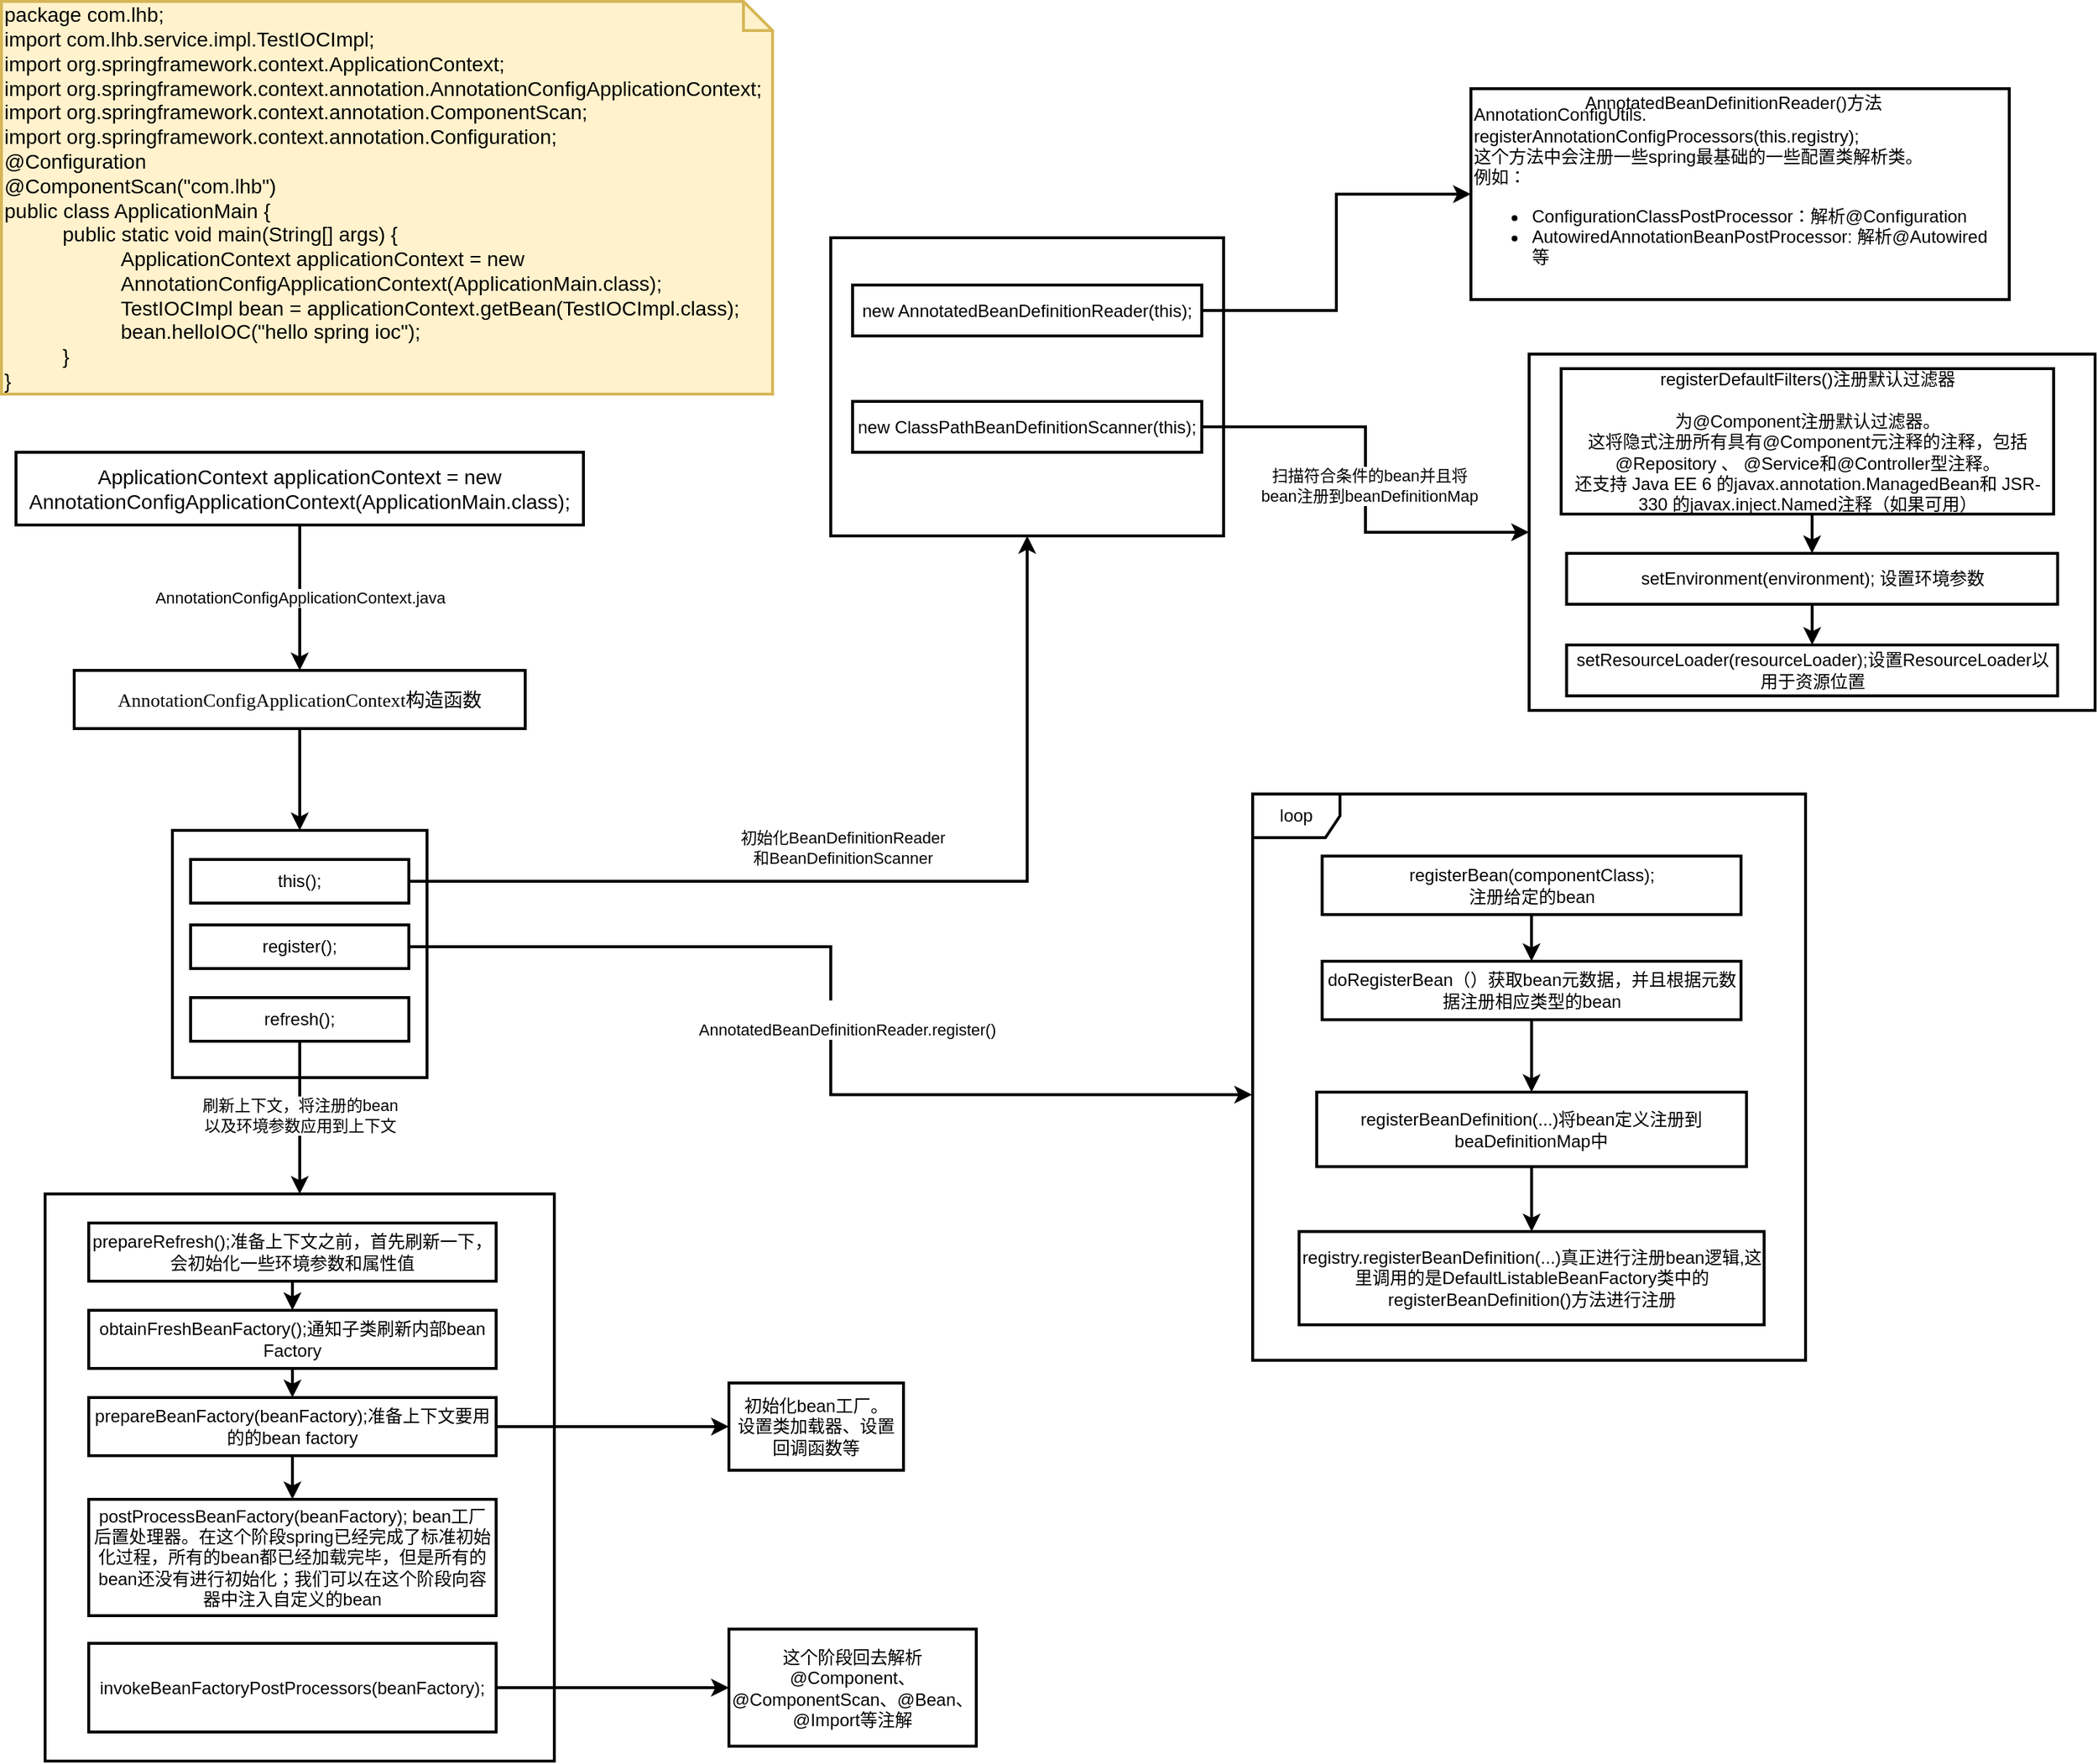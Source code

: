 <mxfile version="14.9.8" type="github" pages="3">
  <diagram id="eFSnvH-j5v0lLI5UnApI" name="IOC加载流程">
    <mxGraphModel dx="854" dy="505" grid="1" gridSize="10" guides="1" tooltips="1" connect="1" arrows="1" fold="1" page="1" pageScale="1" pageWidth="827" pageHeight="1169" math="0" shadow="0">
      <root>
        <mxCell id="0" />
        <mxCell id="1" parent="0" />
        <mxCell id="3bNbBRN6fOfR_KHOpcYK-2" value="&lt;div&gt;&lt;font color=&quot;#000000&quot;&gt;package com.lhb;&lt;/font&gt;&lt;/div&gt;&lt;div&gt;&lt;font color=&quot;#000000&quot;&gt;import com.lhb.service.impl.TestIOCImpl;&lt;/font&gt;&lt;/div&gt;&lt;div&gt;&lt;font color=&quot;#000000&quot;&gt;import org.springframework.context.ApplicationContext;&lt;/font&gt;&lt;/div&gt;&lt;div&gt;&lt;font color=&quot;#000000&quot;&gt;import org.springframework.context.annotation.AnnotationConfigApplicationContext;&lt;/font&gt;&lt;/div&gt;&lt;div&gt;&lt;font color=&quot;#000000&quot;&gt;import org.springframework.context.annotation.ComponentScan;&lt;/font&gt;&lt;/div&gt;&lt;div&gt;&lt;font color=&quot;#000000&quot;&gt;import org.springframework.context.annotation.Configuration;&lt;/font&gt;&lt;/div&gt;&lt;div&gt;&lt;font color=&quot;#000000&quot;&gt;@Configuration&lt;/font&gt;&lt;/div&gt;&lt;div&gt;&lt;font color=&quot;#000000&quot;&gt;@ComponentScan(&quot;com.lhb&quot;)&lt;/font&gt;&lt;/div&gt;&lt;div&gt;&lt;font color=&quot;#000000&quot;&gt;public class ApplicationMain {&lt;/font&gt;&lt;/div&gt;&lt;blockquote style=&quot;margin: 0 0 0 40px ; border: none ; padding: 0px&quot;&gt;&lt;div&gt;&lt;font color=&quot;#000000&quot;&gt;public static void main(String[] args) {&lt;/font&gt;&lt;/div&gt;&lt;/blockquote&gt;&lt;blockquote style=&quot;margin: 0 0 0 40px ; border: none ; padding: 0px&quot;&gt;&lt;blockquote style=&quot;margin: 0 0 0 40px ; border: none ; padding: 0px&quot;&gt;&lt;div&gt;&lt;font color=&quot;#000000&quot;&gt;ApplicationContext applicationContext = new AnnotationConfigApplicationContext(ApplicationMain.class);&lt;/font&gt;&lt;/div&gt;&lt;/blockquote&gt;&lt;blockquote style=&quot;margin: 0 0 0 40px ; border: none ; padding: 0px&quot;&gt;&lt;div&gt;&lt;font color=&quot;#000000&quot;&gt;TestIOCImpl bean = applicationContext.getBean(TestIOCImpl.class);&lt;/font&gt;&lt;/div&gt;&lt;/blockquote&gt;&lt;blockquote style=&quot;margin: 0 0 0 40px ; border: none ; padding: 0px&quot;&gt;&lt;div&gt;&lt;font color=&quot;#000000&quot;&gt;bean.helloIOC(&quot;hello spring ioc&quot;);&lt;/font&gt;&lt;/div&gt;&lt;/blockquote&gt;&lt;/blockquote&gt;&lt;blockquote style=&quot;margin: 0 0 0 40px ; border: none ; padding: 0px&quot;&gt;&lt;div&gt;&lt;font color=&quot;#000000&quot;&gt;}&lt;/font&gt;&lt;/div&gt;&lt;/blockquote&gt;&lt;div&gt;&lt;font color=&quot;#000000&quot;&gt;}&lt;/font&gt;&lt;/div&gt;" style="shape=note;strokeWidth=2;fontSize=14;size=20;whiteSpace=wrap;html=1;fillColor=#fff2cc;strokeColor=#d6b656;fontColor=#666600;align=left;" parent="1" vertex="1">
          <mxGeometry x="70" y="40" width="530" height="270" as="geometry" />
        </mxCell>
        <mxCell id="3bNbBRN6fOfR_KHOpcYK-5" value="" style="edgeStyle=orthogonalEdgeStyle;rounded=0;orthogonalLoop=1;jettySize=auto;html=1;strokeWidth=2;" parent="1" source="3bNbBRN6fOfR_KHOpcYK-3" target="3bNbBRN6fOfR_KHOpcYK-4" edge="1">
          <mxGeometry relative="1" as="geometry" />
        </mxCell>
        <mxCell id="XQ4zk1a1KSQNIVSHgwAn-4" value="AnnotationConfigApplicationContext.java" style="edgeLabel;html=1;align=center;verticalAlign=middle;resizable=0;points=[];" parent="3bNbBRN6fOfR_KHOpcYK-5" vertex="1" connectable="0">
          <mxGeometry x="-0.3" y="-1" relative="1" as="geometry">
            <mxPoint x="1" y="15" as="offset" />
          </mxGeometry>
        </mxCell>
        <mxCell id="3bNbBRN6fOfR_KHOpcYK-3" value="&lt;span style=&quot;font-size: 14px ; text-align: left&quot;&gt;ApplicationContext applicationContext = new AnnotationConfigApplicationContext(ApplicationMain.class);&lt;/span&gt;" style="rounded=0;whiteSpace=wrap;html=1;strokeWidth=2;" parent="1" vertex="1">
          <mxGeometry x="80" y="350" width="390" height="50" as="geometry" />
        </mxCell>
        <mxCell id="3bNbBRN6fOfR_KHOpcYK-7" value="" style="edgeStyle=orthogonalEdgeStyle;rounded=0;orthogonalLoop=1;jettySize=auto;html=1;strokeWidth=2;" parent="1" source="3bNbBRN6fOfR_KHOpcYK-4" target="3bNbBRN6fOfR_KHOpcYK-6" edge="1">
          <mxGeometry relative="1" as="geometry" />
        </mxCell>
        <mxCell id="3bNbBRN6fOfR_KHOpcYK-4" value="&lt;pre style=&quot;font-family: &amp;#34;jetbrains mono&amp;#34; ; font-size: 9.8pt&quot;&gt;&lt;span style=&quot;background-color: rgb(255 , 255 , 255)&quot;&gt;AnnotationConfigApplicationContext构造函数&lt;/span&gt;&lt;/pre&gt;" style="whiteSpace=wrap;html=1;rounded=0;strokeWidth=2;" parent="1" vertex="1">
          <mxGeometry x="120" y="500" width="310" height="40" as="geometry" />
        </mxCell>
        <mxCell id="XQ4zk1a1KSQNIVSHgwAn-1" value="" style="group" parent="1" vertex="1" connectable="0">
          <mxGeometry x="187.5" y="610" width="175" height="170" as="geometry" />
        </mxCell>
        <mxCell id="3bNbBRN6fOfR_KHOpcYK-6" value="" style="whiteSpace=wrap;html=1;rounded=0;strokeWidth=2;" parent="XQ4zk1a1KSQNIVSHgwAn-1" vertex="1">
          <mxGeometry width="175" height="170" as="geometry" />
        </mxCell>
        <mxCell id="3bNbBRN6fOfR_KHOpcYK-8" value="this();" style="rounded=0;whiteSpace=wrap;html=1;strokeWidth=2;" parent="XQ4zk1a1KSQNIVSHgwAn-1" vertex="1">
          <mxGeometry x="12.5" y="20" width="150" height="30" as="geometry" />
        </mxCell>
        <mxCell id="XQ4zk1a1KSQNIVSHgwAn-2" value="register();" style="rounded=0;whiteSpace=wrap;html=1;strokeWidth=2;" parent="XQ4zk1a1KSQNIVSHgwAn-1" vertex="1">
          <mxGeometry x="12.5" y="65" width="150" height="30" as="geometry" />
        </mxCell>
        <mxCell id="XQ4zk1a1KSQNIVSHgwAn-3" value="refresh();" style="rounded=0;whiteSpace=wrap;html=1;strokeWidth=2;" parent="XQ4zk1a1KSQNIVSHgwAn-1" vertex="1">
          <mxGeometry x="12.5" y="115" width="150" height="30" as="geometry" />
        </mxCell>
        <mxCell id="XQ4zk1a1KSQNIVSHgwAn-6" value="" style="edgeStyle=orthogonalEdgeStyle;rounded=0;orthogonalLoop=1;jettySize=auto;html=1;strokeWidth=2;" parent="1" source="3bNbBRN6fOfR_KHOpcYK-8" target="XQ4zk1a1KSQNIVSHgwAn-5" edge="1">
          <mxGeometry relative="1" as="geometry" />
        </mxCell>
        <mxCell id="XQ4zk1a1KSQNIVSHgwAn-9" value="初始化BeanDefinitionReader&lt;br&gt;和BeanDefinitionScanner" style="edgeLabel;html=1;align=center;verticalAlign=middle;resizable=0;points=[];" parent="XQ4zk1a1KSQNIVSHgwAn-6" vertex="1" connectable="0">
          <mxGeometry x="-0.147" relative="1" as="geometry">
            <mxPoint x="15" y="-23" as="offset" />
          </mxGeometry>
        </mxCell>
        <mxCell id="XQ4zk1a1KSQNIVSHgwAn-18" value="" style="group" parent="1" vertex="1" connectable="0">
          <mxGeometry x="640" y="202.5" width="270" height="205" as="geometry" />
        </mxCell>
        <mxCell id="XQ4zk1a1KSQNIVSHgwAn-5" value="" style="whiteSpace=wrap;html=1;rounded=0;strokeWidth=2;" parent="XQ4zk1a1KSQNIVSHgwAn-18" vertex="1">
          <mxGeometry width="270" height="205" as="geometry" />
        </mxCell>
        <mxCell id="XQ4zk1a1KSQNIVSHgwAn-16" value="new AnnotatedBeanDefinitionReader(this);" style="rounded=0;whiteSpace=wrap;html=1;strokeWidth=2;" parent="XQ4zk1a1KSQNIVSHgwAn-18" vertex="1">
          <mxGeometry x="15" y="32.5" width="240" height="35" as="geometry" />
        </mxCell>
        <mxCell id="XQ4zk1a1KSQNIVSHgwAn-17" value="new ClassPathBeanDefinitionScanner(this);" style="rounded=0;whiteSpace=wrap;html=1;strokeWidth=2;" parent="XQ4zk1a1KSQNIVSHgwAn-18" vertex="1">
          <mxGeometry x="15" y="112.5" width="240" height="35" as="geometry" />
        </mxCell>
        <mxCell id="XQ4zk1a1KSQNIVSHgwAn-20" value="" style="edgeStyle=orthogonalEdgeStyle;rounded=0;orthogonalLoop=1;jettySize=auto;html=1;strokeWidth=2;" parent="1" source="XQ4zk1a1KSQNIVSHgwAn-16" target="XQ4zk1a1KSQNIVSHgwAn-19" edge="1">
          <mxGeometry relative="1" as="geometry" />
        </mxCell>
        <mxCell id="XQ4zk1a1KSQNIVSHgwAn-24" value="" style="group" parent="1" vertex="1" connectable="0">
          <mxGeometry x="1080" y="100" width="370" height="145" as="geometry" />
        </mxCell>
        <mxCell id="XQ4zk1a1KSQNIVSHgwAn-19" value="AnnotationConfigUtils.&lt;br&gt;registerAnnotationConfigProcessors(this.registry);&lt;br&gt;这个方法中会注册一些spring最基础的一些配置类解析类。&lt;br&gt;例如：&lt;br&gt;&lt;ul&gt;&lt;li&gt;ConfigurationClassPostProcessor：解析@Configuration&lt;br&gt;&lt;/li&gt;&lt;li&gt;AutowiredAnnotationBeanPostProcessor: 解析@Autowired 等&lt;/li&gt;&lt;/ul&gt;" style="whiteSpace=wrap;html=1;rounded=0;strokeWidth=2;align=left;" parent="XQ4zk1a1KSQNIVSHgwAn-24" vertex="1">
          <mxGeometry width="370" height="145" as="geometry" />
        </mxCell>
        <mxCell id="XQ4zk1a1KSQNIVSHgwAn-23" value="AnnotatedBeanDefinitionReader()方法" style="text;html=1;align=center;verticalAlign=middle;resizable=0;points=[];autosize=1;strokeColor=none;" parent="XQ4zk1a1KSQNIVSHgwAn-24" vertex="1">
          <mxGeometry x="69.999" y="-0.003" width="220" height="20" as="geometry" />
        </mxCell>
        <mxCell id="XQ4zk1a1KSQNIVSHgwAn-28" value="" style="edgeStyle=orthogonalEdgeStyle;rounded=0;orthogonalLoop=1;jettySize=auto;html=1;strokeWidth=2;" parent="1" source="XQ4zk1a1KSQNIVSHgwAn-17" target="XQ4zk1a1KSQNIVSHgwAn-27" edge="1">
          <mxGeometry relative="1" as="geometry" />
        </mxCell>
        <mxCell id="XQ4zk1a1KSQNIVSHgwAn-29" value="扫描符合条件的bean并且将&lt;br&gt;bean注册到beanDefinitionMap" style="edgeLabel;html=1;align=center;verticalAlign=middle;resizable=0;points=[];" parent="XQ4zk1a1KSQNIVSHgwAn-28" vertex="1" connectable="0">
          <mxGeometry x="-0.274" y="1" relative="1" as="geometry">
            <mxPoint x="7" y="41" as="offset" />
          </mxGeometry>
        </mxCell>
        <mxCell id="XQ4zk1a1KSQNIVSHgwAn-36" value="" style="edgeStyle=orthogonalEdgeStyle;rounded=0;orthogonalLoop=1;jettySize=auto;html=1;strokeWidth=2;entryX=-0.001;entryY=0.531;entryDx=0;entryDy=0;entryPerimeter=0;" parent="1" source="XQ4zk1a1KSQNIVSHgwAn-2" target="XQ4zk1a1KSQNIVSHgwAn-38" edge="1">
          <mxGeometry relative="1" as="geometry">
            <mxPoint x="700" y="695" as="targetPoint" />
          </mxGeometry>
        </mxCell>
        <mxCell id="XQ4zk1a1KSQNIVSHgwAn-37" value="&lt;div&gt;&lt;span style=&quot;font-size: 11px&quot;&gt;&lt;br&gt;&lt;/span&gt;&lt;/div&gt;&lt;div&gt;&lt;span style=&quot;font-size: 11px&quot;&gt;AnnotatedBeanDefinitionReader.register()&lt;/span&gt;&lt;/div&gt;" style="edgeLabel;html=1;align=center;verticalAlign=middle;resizable=0;points=[];rotation=0;" parent="XQ4zk1a1KSQNIVSHgwAn-36" vertex="1" connectable="0">
          <mxGeometry x="-0.255" y="2" relative="1" as="geometry">
            <mxPoint x="47" y="52" as="offset" />
          </mxGeometry>
        </mxCell>
        <mxCell id="XQ4zk1a1KSQNIVSHgwAn-50" value="" style="whiteSpace=wrap;html=1;rounded=0;strokeWidth=2;" parent="1" vertex="1">
          <mxGeometry x="100" y="860" width="350" height="390" as="geometry" />
        </mxCell>
        <mxCell id="XQ4zk1a1KSQNIVSHgwAn-51" value="" style="edgeStyle=orthogonalEdgeStyle;rounded=0;orthogonalLoop=1;jettySize=auto;html=1;strokeWidth=2;" parent="1" source="XQ4zk1a1KSQNIVSHgwAn-3" target="XQ4zk1a1KSQNIVSHgwAn-50" edge="1">
          <mxGeometry relative="1" as="geometry" />
        </mxCell>
        <mxCell id="XQ4zk1a1KSQNIVSHgwAn-52" value="刷新上下文，将注册的bean&lt;br&gt;以及环境参数应用到上下文" style="edgeLabel;html=1;align=center;verticalAlign=middle;resizable=0;points=[];" parent="XQ4zk1a1KSQNIVSHgwAn-51" vertex="1" connectable="0">
          <mxGeometry x="0.417" y="-4" relative="1" as="geometry">
            <mxPoint x="4" y="-24" as="offset" />
          </mxGeometry>
        </mxCell>
        <mxCell id="XQ4zk1a1KSQNIVSHgwAn-55" style="edgeStyle=orthogonalEdgeStyle;rounded=0;orthogonalLoop=1;jettySize=auto;html=1;exitX=0.5;exitY=1;exitDx=0;exitDy=0;entryX=0.5;entryY=0;entryDx=0;entryDy=0;strokeWidth=2;" parent="1" source="XQ4zk1a1KSQNIVSHgwAn-53" target="XQ4zk1a1KSQNIVSHgwAn-54" edge="1">
          <mxGeometry relative="1" as="geometry" />
        </mxCell>
        <mxCell id="XQ4zk1a1KSQNIVSHgwAn-53" value="prepareRefresh();准备上下文之前，首先刷新一下，会初始化一些环境参数和属性值" style="rounded=0;whiteSpace=wrap;html=1;strokeWidth=2;" parent="1" vertex="1">
          <mxGeometry x="130" y="880" width="280" height="40" as="geometry" />
        </mxCell>
        <mxCell id="XQ4zk1a1KSQNIVSHgwAn-57" style="edgeStyle=orthogonalEdgeStyle;rounded=0;orthogonalLoop=1;jettySize=auto;html=1;exitX=0.5;exitY=1;exitDx=0;exitDy=0;entryX=0.5;entryY=0;entryDx=0;entryDy=0;strokeWidth=2;" parent="1" source="XQ4zk1a1KSQNIVSHgwAn-54" target="XQ4zk1a1KSQNIVSHgwAn-56" edge="1">
          <mxGeometry relative="1" as="geometry" />
        </mxCell>
        <mxCell id="XQ4zk1a1KSQNIVSHgwAn-54" value="obtainFreshBeanFactory();通知子类刷新内部bean Factory" style="rounded=0;whiteSpace=wrap;html=1;strokeWidth=2;" parent="1" vertex="1">
          <mxGeometry x="130" y="940" width="280" height="40" as="geometry" />
        </mxCell>
        <mxCell id="XQ4zk1a1KSQNIVSHgwAn-59" value="" style="edgeStyle=orthogonalEdgeStyle;rounded=0;orthogonalLoop=1;jettySize=auto;html=1;strokeWidth=2;" parent="1" source="XQ4zk1a1KSQNIVSHgwAn-56" target="XQ4zk1a1KSQNIVSHgwAn-58" edge="1">
          <mxGeometry relative="1" as="geometry" />
        </mxCell>
        <mxCell id="XQ4zk1a1KSQNIVSHgwAn-61" value="" style="edgeStyle=orthogonalEdgeStyle;rounded=0;orthogonalLoop=1;jettySize=auto;html=1;strokeWidth=2;" parent="1" source="XQ4zk1a1KSQNIVSHgwAn-56" target="XQ4zk1a1KSQNIVSHgwAn-60" edge="1">
          <mxGeometry relative="1" as="geometry" />
        </mxCell>
        <mxCell id="XQ4zk1a1KSQNIVSHgwAn-56" value="prepareBeanFactory(beanFactory);准备上下文要用的的bean factory" style="rounded=0;whiteSpace=wrap;html=1;strokeWidth=2;" parent="1" vertex="1">
          <mxGeometry x="130" y="1000" width="280" height="40" as="geometry" />
        </mxCell>
        <mxCell id="XQ4zk1a1KSQNIVSHgwAn-58" value="初始化bean工厂。&lt;br&gt;设置类加载器、设置回调函数等" style="whiteSpace=wrap;html=1;rounded=0;strokeWidth=2;" parent="1" vertex="1">
          <mxGeometry x="570" y="990" width="120" height="60" as="geometry" />
        </mxCell>
        <mxCell id="XQ4zk1a1KSQNIVSHgwAn-60" value="postProcessBeanFactory(beanFactory); bean工厂后置处理器。在这个阶段spring已经完成了标准初始化过程，所有的bean都已经加载完毕，但是所有的bean还没有进行初始化；我们可以在这个阶段向容器中注入自定义的bean" style="rounded=0;whiteSpace=wrap;html=1;strokeWidth=2;" parent="1" vertex="1">
          <mxGeometry x="130" y="1070" width="280" height="80" as="geometry" />
        </mxCell>
        <mxCell id="XQ4zk1a1KSQNIVSHgwAn-64" value="" style="edgeStyle=orthogonalEdgeStyle;rounded=0;orthogonalLoop=1;jettySize=auto;html=1;strokeWidth=2;" parent="1" source="XQ4zk1a1KSQNIVSHgwAn-62" target="XQ4zk1a1KSQNIVSHgwAn-63" edge="1">
          <mxGeometry relative="1" as="geometry" />
        </mxCell>
        <mxCell id="XQ4zk1a1KSQNIVSHgwAn-62" value="invokeBeanFactoryPostProcessors(beanFactory);" style="rounded=0;whiteSpace=wrap;html=1;strokeWidth=2;" parent="1" vertex="1">
          <mxGeometry x="130" y="1169" width="280" height="61" as="geometry" />
        </mxCell>
        <mxCell id="XQ4zk1a1KSQNIVSHgwAn-63" value="这个阶段回去解析@Component、@ComponentScan、@Bean、@Import等注解" style="whiteSpace=wrap;html=1;rounded=0;strokeWidth=2;" parent="1" vertex="1">
          <mxGeometry x="570" y="1159.25" width="170" height="80.5" as="geometry" />
        </mxCell>
        <mxCell id="DmthzuD-8GEoQ6VqeyMm-1" value="" style="group" parent="1" vertex="1" connectable="0">
          <mxGeometry x="1120" y="282.5" width="389" height="245" as="geometry" />
        </mxCell>
        <mxCell id="XQ4zk1a1KSQNIVSHgwAn-27" value="" style="whiteSpace=wrap;html=1;rounded=0;strokeWidth=2;" parent="DmthzuD-8GEoQ6VqeyMm-1" vertex="1">
          <mxGeometry width="389" height="245" as="geometry" />
        </mxCell>
        <mxCell id="XQ4zk1a1KSQNIVSHgwAn-30" value="registerDefaultFilters()注册默认过滤器&lt;br&gt;&lt;br&gt;&lt;span&gt;为@Component注册默认过滤器。&lt;/span&gt;&lt;br&gt;&lt;div&gt;这将隐式注册所有具有@Component元注释的注释，包括@Repository 、 @Service和@Controller型注释。&lt;/div&gt;&lt;div&gt;还支持 Java EE 6 的javax.annotation.ManagedBean和 JSR-330 的javax.inject.Named注释（如果可用）&lt;/div&gt;" style="rounded=0;whiteSpace=wrap;html=1;strokeWidth=2;" parent="DmthzuD-8GEoQ6VqeyMm-1" vertex="1">
          <mxGeometry x="22" y="10" width="338.5" height="100" as="geometry" />
        </mxCell>
        <mxCell id="XQ4zk1a1KSQNIVSHgwAn-31" value="setEnvironment(environment); 设置环境参数" style="rounded=0;whiteSpace=wrap;html=1;strokeWidth=2;" parent="DmthzuD-8GEoQ6VqeyMm-1" vertex="1">
          <mxGeometry x="25.75" y="137" width="337.5" height="35" as="geometry" />
        </mxCell>
        <mxCell id="XQ4zk1a1KSQNIVSHgwAn-32" style="edgeStyle=orthogonalEdgeStyle;rounded=0;orthogonalLoop=1;jettySize=auto;html=1;exitX=0.5;exitY=1;exitDx=0;exitDy=0;strokeWidth=2;entryX=0.5;entryY=0;entryDx=0;entryDy=0;" parent="DmthzuD-8GEoQ6VqeyMm-1" source="XQ4zk1a1KSQNIVSHgwAn-30" target="XQ4zk1a1KSQNIVSHgwAn-31" edge="1">
          <mxGeometry relative="1" as="geometry">
            <mxPoint x="191.75" y="170" as="targetPoint" />
          </mxGeometry>
        </mxCell>
        <mxCell id="XQ4zk1a1KSQNIVSHgwAn-33" value="setResourceLoader(resourceLoader);设置ResourceLoader以用于资源位置" style="rounded=0;whiteSpace=wrap;html=1;strokeWidth=2;" parent="DmthzuD-8GEoQ6VqeyMm-1" vertex="1">
          <mxGeometry x="25.75" y="200" width="337.5" height="35" as="geometry" />
        </mxCell>
        <mxCell id="XQ4zk1a1KSQNIVSHgwAn-34" value="" style="edgeStyle=orthogonalEdgeStyle;rounded=0;orthogonalLoop=1;jettySize=auto;html=1;strokeWidth=2;" parent="DmthzuD-8GEoQ6VqeyMm-1" source="XQ4zk1a1KSQNIVSHgwAn-31" target="XQ4zk1a1KSQNIVSHgwAn-33" edge="1">
          <mxGeometry relative="1" as="geometry" />
        </mxCell>
        <mxCell id="DmthzuD-8GEoQ6VqeyMm-3" style="edgeStyle=orthogonalEdgeStyle;curved=1;rounded=0;orthogonalLoop=1;jettySize=auto;html=1;exitX=0.5;exitY=1;exitDx=0;exitDy=0;entryX=0.5;entryY=0;entryDx=0;entryDy=0;strokeWidth=2;" parent="1" source="XQ4zk1a1KSQNIVSHgwAn-41" target="XQ4zk1a1KSQNIVSHgwAn-45" edge="1">
          <mxGeometry relative="1" as="geometry" />
        </mxCell>
        <mxCell id="XQ4zk1a1KSQNIVSHgwAn-41" value="doRegisterBean（）获取bean元数据，并且根据元数据注册相应类型的bean" style="rounded=0;whiteSpace=wrap;html=1;strokeWidth=2;" parent="1" vertex="1">
          <mxGeometry x="977.744" y="700.0" width="287.914" height="40.207" as="geometry" />
        </mxCell>
        <mxCell id="XQ4zk1a1KSQNIVSHgwAn-42" value="" style="edgeStyle=orthogonalEdgeStyle;rounded=0;orthogonalLoop=1;jettySize=auto;html=1;strokeWidth=2;" parent="1" source="XQ4zk1a1KSQNIVSHgwAn-39" target="XQ4zk1a1KSQNIVSHgwAn-41" edge="1">
          <mxGeometry x="930" y="585" as="geometry" />
        </mxCell>
        <mxCell id="XQ4zk1a1KSQNIVSHgwAn-38" value="loop" style="shape=umlFrame;whiteSpace=wrap;html=1;strokeWidth=2;" parent="1" vertex="1">
          <mxGeometry x="930" y="585" width="380" height="389.39" as="geometry" />
        </mxCell>
        <mxCell id="XQ4zk1a1KSQNIVSHgwAn-39" value="registerBean(componentClass);&lt;br&gt;注册给定的bean" style="rounded=0;whiteSpace=wrap;html=1;strokeWidth=2;" parent="1" vertex="1">
          <mxGeometry x="977.744" y="627.683" width="287.914" height="40.207" as="geometry" />
        </mxCell>
        <mxCell id="XQ4zk1a1KSQNIVSHgwAn-45" value="registerBeanDefinition(...)将bean定义注册到beaDefinitionMap中" style="rounded=0;whiteSpace=wrap;html=1;strokeWidth=2;" parent="1" vertex="1">
          <mxGeometry x="974.012" y="790.004" width="295.379" height="51.22" as="geometry" />
        </mxCell>
        <mxCell id="XQ4zk1a1KSQNIVSHgwAn-48" value="registry.registerBeanDefinition(...)真正进行注册bean逻辑,这里调用的是DefaultListableBeanFactory类中的registerBeanDefinition()方法进行注册" style="whiteSpace=wrap;html=1;rounded=0;strokeWidth=2;" parent="1" vertex="1">
          <mxGeometry x="961.87" y="885.85" width="319.654" height="64.15" as="geometry" />
        </mxCell>
        <mxCell id="XQ4zk1a1KSQNIVSHgwAn-49" value="" style="edgeStyle=orthogonalEdgeStyle;rounded=0;orthogonalLoop=1;jettySize=auto;html=1;strokeWidth=2;" parent="1" source="XQ4zk1a1KSQNIVSHgwAn-45" target="XQ4zk1a1KSQNIVSHgwAn-48" edge="1">
          <mxGeometry x="930" y="585" as="geometry" />
        </mxCell>
      </root>
    </mxGraphModel>
  </diagram>
  <diagram id="hepXTsCa3l8ix0Icivxy" name="ConfigurationClassPostProcessor">
    <mxGraphModel dx="854" dy="505" grid="1" gridSize="10" guides="1" tooltips="1" connect="1" arrows="1" fold="1" page="1" pageScale="1" pageWidth="827" pageHeight="1169" math="0" shadow="0">
      <root>
        <mxCell id="EWgUU95VU_tfvLXolziu-0" />
        <mxCell id="EWgUU95VU_tfvLXolziu-1" parent="EWgUU95VU_tfvLXolziu-0" />
        <mxCell id="EWgUU95VU_tfvLXolziu-2" value="由于ConfigurationClassPostProcessor实现了BeanDefinitionRegistryPostProcessor接口，所以在执行后置处理器的时候，会执行该方法" style="shape=note;strokeWidth=2;fontSize=14;size=20;whiteSpace=wrap;html=1;fillColor=#fff2cc;strokeColor=#d6b656;fontColor=#666600;" parent="EWgUU95VU_tfvLXolziu-1" vertex="1">
          <mxGeometry x="100" y="60" width="240" height="130" as="geometry" />
        </mxCell>
        <mxCell id="EWgUU95VU_tfvLXolziu-4" style="edgeStyle=orthogonalEdgeStyle;rounded=0;orthogonalLoop=1;jettySize=auto;html=1;entryX=1;entryY=0.5;entryDx=0;entryDy=0;entryPerimeter=0;strokeWidth=2;curved=1;" parent="EWgUU95VU_tfvLXolziu-1" source="EWgUU95VU_tfvLXolziu-3" target="EWgUU95VU_tfvLXolziu-2" edge="1">
          <mxGeometry relative="1" as="geometry" />
        </mxCell>
        <mxCell id="EWgUU95VU_tfvLXolziu-6" value="" style="edgeStyle=orthogonalEdgeStyle;curved=1;rounded=0;orthogonalLoop=1;jettySize=auto;html=1;strokeWidth=2;" parent="EWgUU95VU_tfvLXolziu-1" source="EWgUU95VU_tfvLXolziu-3" target="EWgUU95VU_tfvLXolziu-5" edge="1">
          <mxGeometry relative="1" as="geometry" />
        </mxCell>
        <mxCell id="EWgUU95VU_tfvLXolziu-3" value="postProcessBeanDefinitionRegistry()" style="whiteSpace=wrap;html=1;fillColor=#FF66B3;strokeWidth=2;" parent="EWgUU95VU_tfvLXolziu-1" vertex="1">
          <mxGeometry x="435" y="70" width="280" height="60" as="geometry" />
        </mxCell>
        <mxCell id="EWgUU95VU_tfvLXolziu-8" value="" style="rounded=0;orthogonalLoop=1;jettySize=auto;html=1;strokeWidth=2;" parent="EWgUU95VU_tfvLXolziu-1" source="EWgUU95VU_tfvLXolziu-5" target="EWgUU95VU_tfvLXolziu-7" edge="1">
          <mxGeometry relative="1" as="geometry" />
        </mxCell>
        <mxCell id="EWgUU95VU_tfvLXolziu-5" value="processConfigBeanDefinition()" style="whiteSpace=wrap;html=1;fillColor=#FF66B3;strokeWidth=2;" parent="EWgUU95VU_tfvLXolziu-1" vertex="1">
          <mxGeometry x="435" y="170" width="280" height="60" as="geometry" />
        </mxCell>
        <mxCell id="EWgUU95VU_tfvLXolziu-10" style="edgeStyle=none;rounded=0;orthogonalLoop=1;jettySize=auto;html=1;exitX=0;exitY=0.5;exitDx=0;exitDy=0;entryX=0;entryY=0;entryDx=205;entryDy=55;entryPerimeter=0;strokeWidth=2;" parent="EWgUU95VU_tfvLXolziu-1" source="EWgUU95VU_tfvLXolziu-7" target="EWgUU95VU_tfvLXolziu-9" edge="1">
          <mxGeometry relative="1" as="geometry" />
        </mxCell>
        <mxCell id="EWgUU95VU_tfvLXolziu-12" value="" style="edgeStyle=none;rounded=0;orthogonalLoop=1;jettySize=auto;html=1;strokeWidth=2;" parent="EWgUU95VU_tfvLXolziu-1" source="EWgUU95VU_tfvLXolziu-7" target="EWgUU95VU_tfvLXolziu-11" edge="1">
          <mxGeometry relative="1" as="geometry" />
        </mxCell>
        <mxCell id="EWgUU95VU_tfvLXolziu-7" value="ConfigurationClasUtils.checkConfigurationClassCandidate()&lt;br&gt;判断类是不是一个配置类，为BeanDefinition的configurationClass属性赋值，设置为lite，full或者null" style="whiteSpace=wrap;html=1;fillColor=#FF66B3;strokeWidth=2;" parent="EWgUU95VU_tfvLXolziu-1" vertex="1">
          <mxGeometry x="410" y="270" width="330" height="60" as="geometry" />
        </mxCell>
        <mxCell id="EWgUU95VU_tfvLXolziu-9" value="在此时为BeanDefinition标识为lite或者full，在后面会根据该属性判断类是否需要CGLIB增强" style="shape=note;strokeWidth=2;fontSize=14;size=20;whiteSpace=wrap;html=1;fillColor=#fff2cc;strokeColor=#d6b656;fontColor=#666600;" parent="EWgUU95VU_tfvLXolziu-1" vertex="1">
          <mxGeometry x="125" y="240" width="205" height="90" as="geometry" />
        </mxCell>
        <mxCell id="EWgUU95VU_tfvLXolziu-14" style="edgeStyle=none;rounded=0;orthogonalLoop=1;jettySize=auto;html=1;exitX=0;exitY=0.5;exitDx=0;exitDy=0;entryX=0.996;entryY=0.557;entryDx=0;entryDy=0;entryPerimeter=0;strokeWidth=2;" parent="EWgUU95VU_tfvLXolziu-1" source="EWgUU95VU_tfvLXolziu-11" target="EWgUU95VU_tfvLXolziu-13" edge="1">
          <mxGeometry relative="1" as="geometry" />
        </mxCell>
        <mxCell id="EWgUU95VU_tfvLXolziu-16" value="" style="edgeStyle=none;rounded=0;orthogonalLoop=1;jettySize=auto;html=1;strokeWidth=2;" parent="EWgUU95VU_tfvLXolziu-1" source="EWgUU95VU_tfvLXolziu-11" target="EWgUU95VU_tfvLXolziu-15" edge="1">
          <mxGeometry relative="1" as="geometry" />
        </mxCell>
        <mxCell id="EWgUU95VU_tfvLXolziu-11" value="ConfigurationClassParser.parse()" style="whiteSpace=wrap;html=1;fillColor=#FF66B3;strokeWidth=2;" parent="EWgUU95VU_tfvLXolziu-1" vertex="1">
          <mxGeometry x="410" y="370" width="330" height="60" as="geometry" />
        </mxCell>
        <mxCell id="EWgUU95VU_tfvLXolziu-13" value="经过这一步将@ComponentScan、@Bean、@Import等注解要注册的类扫描出来" style="shape=note;strokeWidth=2;fontSize=14;size=20;whiteSpace=wrap;html=1;fillColor=#fff2cc;strokeColor=#d6b656;fontColor=#666600;" parent="EWgUU95VU_tfvLXolziu-1" vertex="1">
          <mxGeometry x="130" y="370" width="200" height="80" as="geometry" />
        </mxCell>
        <mxCell id="EWgUU95VU_tfvLXolziu-18" style="edgeStyle=none;rounded=0;orthogonalLoop=1;jettySize=auto;html=1;exitX=0;exitY=0.5;exitDx=0;exitDy=0;entryX=0;entryY=0;entryDx=255;entryDy=62.5;entryPerimeter=0;strokeWidth=2;" parent="EWgUU95VU_tfvLXolziu-1" source="EWgUU95VU_tfvLXolziu-15" target="EWgUU95VU_tfvLXolziu-17" edge="1">
          <mxGeometry relative="1" as="geometry" />
        </mxCell>
        <mxCell id="EWgUU95VU_tfvLXolziu-20" value="" style="edgeStyle=orthogonalEdgeStyle;rounded=0;orthogonalLoop=1;jettySize=auto;html=1;strokeWidth=2;entryX=0.5;entryY=0;entryDx=0;entryDy=0;entryPerimeter=0;" parent="EWgUU95VU_tfvLXolziu-1" source="EWgUU95VU_tfvLXolziu-15" target="EWgUU95VU_tfvLXolziu-19" edge="1">
          <mxGeometry relative="1" as="geometry" />
        </mxCell>
        <mxCell id="EWgUU95VU_tfvLXolziu-15" value="this.reader.loadBeanDefinitions(configClasses)" style="whiteSpace=wrap;html=1;fillColor=#FF66B3;strokeWidth=2;" parent="EWgUU95VU_tfvLXolziu-1" vertex="1">
          <mxGeometry x="410" y="480" width="330" height="60" as="geometry" />
        </mxCell>
        <mxCell id="EWgUU95VU_tfvLXolziu-17" value="经过这一步，会将@Import、@Bean注册的类变成BeanDefinition。接下来会执行BeanFactoryPostProcessor类的postProcessBeanFactory()方法" style="shape=note;strokeWidth=2;fontSize=14;size=20;whiteSpace=wrap;html=1;fillColor=#fff2cc;strokeColor=#d6b656;fontColor=#666600;" parent="EWgUU95VU_tfvLXolziu-1" vertex="1">
          <mxGeometry x="85" y="480" width="255" height="105" as="geometry" />
        </mxCell>
        <mxCell id="EWgUU95VU_tfvLXolziu-22" value="" style="edgeStyle=orthogonalEdgeStyle;rounded=0;orthogonalLoop=1;jettySize=auto;html=1;strokeWidth=2;" parent="EWgUU95VU_tfvLXolziu-1" source="EWgUU95VU_tfvLXolziu-19" target="EWgUU95VU_tfvLXolziu-21" edge="1">
          <mxGeometry relative="1" as="geometry" />
        </mxCell>
        <mxCell id="EWgUU95VU_tfvLXolziu-19" value="postProcessBeanFactory()" style="whiteSpace=wrap;html=1;fillColor=#FF66B3;strokeWidth=2;" parent="EWgUU95VU_tfvLXolziu-1" vertex="1">
          <mxGeometry x="841" y="140" width="330" height="60" as="geometry" />
        </mxCell>
        <mxCell id="EWgUU95VU_tfvLXolziu-24" value="" style="edgeStyle=orthogonalEdgeStyle;rounded=0;orthogonalLoop=1;jettySize=auto;html=1;strokeWidth=2;" parent="EWgUU95VU_tfvLXolziu-1" source="EWgUU95VU_tfvLXolziu-21" target="EWgUU95VU_tfvLXolziu-23" edge="1">
          <mxGeometry relative="1" as="geometry" />
        </mxCell>
        <mxCell id="EWgUU95VU_tfvLXolziu-28" style="edgeStyle=orthogonalEdgeStyle;curved=1;rounded=0;orthogonalLoop=1;jettySize=auto;html=1;exitX=1;exitY=0.5;exitDx=0;exitDy=0;entryX=0;entryY=0;entryDx=190;entryDy=50;entryPerimeter=0;strokeWidth=2;" parent="EWgUU95VU_tfvLXolziu-1" source="EWgUU95VU_tfvLXolziu-21" target="EWgUU95VU_tfvLXolziu-26" edge="1">
          <mxGeometry relative="1" as="geometry" />
        </mxCell>
        <mxCell id="EWgUU95VU_tfvLXolziu-21" value="enhanceConfigurationClasses" style="whiteSpace=wrap;html=1;fillColor=#FF66B3;strokeWidth=2;" parent="EWgUU95VU_tfvLXolziu-1" vertex="1">
          <mxGeometry x="841" y="240" width="330" height="60" as="geometry" />
        </mxCell>
        <mxCell id="EWgUU95VU_tfvLXolziu-27" style="edgeStyle=orthogonalEdgeStyle;rounded=0;orthogonalLoop=1;jettySize=auto;html=1;exitX=0.5;exitY=1;exitDx=0;exitDy=0;entryX=0.416;entryY=-0.012;entryDx=0;entryDy=0;entryPerimeter=0;strokeWidth=2;curved=1;" parent="EWgUU95VU_tfvLXolziu-1" source="EWgUU95VU_tfvLXolziu-23" target="EWgUU95VU_tfvLXolziu-25" edge="1">
          <mxGeometry relative="1" as="geometry" />
        </mxCell>
        <mxCell id="EWgUU95VU_tfvLXolziu-23" value="beanFactory.addBeanPostProcessor(new ImportAwareBeanPostProcessor(beanFactory))" style="whiteSpace=wrap;html=1;fillColor=#FF66B3;strokeWidth=2;" parent="EWgUU95VU_tfvLXolziu-1" vertex="1">
          <mxGeometry x="841" y="350" width="330" height="60" as="geometry" />
        </mxCell>
        <mxCell id="EWgUU95VU_tfvLXolziu-25" value="添加一个Bean后置处理器，干预后面Bean的创建过程" style="shape=note;strokeWidth=2;fontSize=14;size=20;whiteSpace=wrap;html=1;fillColor=#fff2cc;strokeColor=#d6b656;fontColor=#666600;" parent="EWgUU95VU_tfvLXolziu-1" vertex="1">
          <mxGeometry x="821" y="505" width="190" height="80" as="geometry" />
        </mxCell>
        <mxCell id="EWgUU95VU_tfvLXolziu-26" value="为属性为full的BeanDefinition进行CGLIB增强" style="shape=note;strokeWidth=2;fontSize=14;size=20;whiteSpace=wrap;html=1;fillColor=#fff2cc;strokeColor=#d6b656;fontColor=#666600;" parent="EWgUU95VU_tfvLXolziu-1" vertex="1">
          <mxGeometry x="1051" y="492.5" width="190" height="80" as="geometry" />
        </mxCell>
      </root>
    </mxGraphModel>
  </diagram>
  <diagram id="wAoom7wSBqgBpTLdjMDt" name="Bean的后置处理器">
    <mxGraphModel dx="854" dy="505" grid="1" gridSize="10" guides="1" tooltips="1" connect="1" arrows="1" fold="1" page="1" pageScale="1" pageWidth="827" pageHeight="1169" math="0" shadow="0">
      <root>
        <mxCell id="hJfkYiy2iH-WeA1mBsib-0" />
        <mxCell id="hJfkYiy2iH-WeA1mBsib-1" parent="hJfkYiy2iH-WeA1mBsib-0" />
        <mxCell id="hJfkYiy2iH-WeA1mBsib-2" value="" style="rounded=0;whiteSpace=wrap;html=1;fillColor=#f5f5f5;strokeColor=#666666;gradientColor=#b3b3b3;strokeWidth=2;" vertex="1" parent="hJfkYiy2iH-WeA1mBsib-1">
          <mxGeometry x="40" y="50" width="340" height="610" as="geometry" />
        </mxCell>
        <mxCell id="hJfkYiy2iH-WeA1mBsib-3" value="&lt;b&gt;bean的后置处理器9次调用&lt;/b&gt;" style="text;html=1;strokeColor=none;fillColor=none;align=center;verticalAlign=middle;whiteSpace=wrap;rounded=0;" vertex="1" parent="hJfkYiy2iH-WeA1mBsib-1">
          <mxGeometry x="120" y="60" width="160" height="20" as="geometry" />
        </mxCell>
        <mxCell id="hJfkYiy2iH-WeA1mBsib-61" value="" style="edgeStyle=orthogonalEdgeStyle;rounded=0;orthogonalLoop=1;jettySize=auto;html=1;strokeWidth=2;" edge="1" parent="hJfkYiy2iH-WeA1mBsib-1" source="hJfkYiy2iH-WeA1mBsib-4" target="hJfkYiy2iH-WeA1mBsib-60">
          <mxGeometry relative="1" as="geometry" />
        </mxCell>
        <mxCell id="hJfkYiy2iH-WeA1mBsib-62" value="application.close()" style="edgeLabel;html=1;align=center;verticalAlign=middle;resizable=0;points=[];" vertex="1" connectable="0" parent="hJfkYiy2iH-WeA1mBsib-61">
          <mxGeometry x="-0.243" y="-2" relative="1" as="geometry">
            <mxPoint as="offset" />
          </mxGeometry>
        </mxCell>
        <mxCell id="hJfkYiy2iH-WeA1mBsib-4" value="" style="rounded=0;whiteSpace=wrap;html=1;strokeWidth=2;gradientColor=#7ea6e0;fillColor=#dae8fc;strokeColor=#6c8ebf;" vertex="1" parent="hJfkYiy2iH-WeA1mBsib-1">
          <mxGeometry x="570" y="20" width="220" height="470" as="geometry" />
        </mxCell>
        <mxCell id="hJfkYiy2iH-WeA1mBsib-8" value="" style="edgeStyle=orthogonalEdgeStyle;rounded=0;orthogonalLoop=1;jettySize=auto;html=1;strokeWidth=2;" edge="1" parent="hJfkYiy2iH-WeA1mBsib-1" source="hJfkYiy2iH-WeA1mBsib-5" target="hJfkYiy2iH-WeA1mBsib-7">
          <mxGeometry relative="1" as="geometry" />
        </mxCell>
        <mxCell id="hJfkYiy2iH-WeA1mBsib-5" value="createBean()" style="rounded=0;whiteSpace=wrap;html=1;strokeWidth=2;gradientColor=#97d077;fillColor=#d5e8d4;strokeColor=#82b366;" vertex="1" parent="hJfkYiy2iH-WeA1mBsib-1">
          <mxGeometry x="620" y="60" width="120" height="30" as="geometry" />
        </mxCell>
        <mxCell id="hJfkYiy2iH-WeA1mBsib-6" value="&lt;b&gt;Bean生命周期&lt;/b&gt;" style="text;html=1;strokeColor=none;fillColor=none;align=center;verticalAlign=middle;whiteSpace=wrap;rounded=0;" vertex="1" parent="hJfkYiy2iH-WeA1mBsib-1">
          <mxGeometry x="625" y="30" width="110" height="20" as="geometry" />
        </mxCell>
        <mxCell id="hJfkYiy2iH-WeA1mBsib-10" value="" style="edgeStyle=orthogonalEdgeStyle;rounded=0;orthogonalLoop=1;jettySize=auto;html=1;strokeWidth=2;" edge="1" parent="hJfkYiy2iH-WeA1mBsib-1" source="hJfkYiy2iH-WeA1mBsib-7" target="hJfkYiy2iH-WeA1mBsib-9">
          <mxGeometry relative="1" as="geometry" />
        </mxCell>
        <mxCell id="hJfkYiy2iH-WeA1mBsib-7" value="doCreateBean()" style="rounded=0;whiteSpace=wrap;html=1;strokeWidth=2;gradientColor=#97d077;fillColor=#d5e8d4;strokeColor=#82b366;" vertex="1" parent="hJfkYiy2iH-WeA1mBsib-1">
          <mxGeometry x="620" y="140" width="120" height="30" as="geometry" />
        </mxCell>
        <mxCell id="hJfkYiy2iH-WeA1mBsib-12" value="" style="edgeStyle=orthogonalEdgeStyle;rounded=0;orthogonalLoop=1;jettySize=auto;html=1;strokeWidth=2;" edge="1" parent="hJfkYiy2iH-WeA1mBsib-1" source="hJfkYiy2iH-WeA1mBsib-9" target="hJfkYiy2iH-WeA1mBsib-11">
          <mxGeometry relative="1" as="geometry" />
        </mxCell>
        <mxCell id="hJfkYiy2iH-WeA1mBsib-9" value="实例化Instantiation" style="rounded=0;whiteSpace=wrap;html=1;strokeWidth=2;gradientColor=#97d077;fillColor=#d5e8d4;strokeColor=#82b366;" vertex="1" parent="hJfkYiy2iH-WeA1mBsib-1">
          <mxGeometry x="620" y="210" width="120" height="30" as="geometry" />
        </mxCell>
        <mxCell id="hJfkYiy2iH-WeA1mBsib-14" value="" style="edgeStyle=orthogonalEdgeStyle;rounded=0;orthogonalLoop=1;jettySize=auto;html=1;strokeWidth=2;" edge="1" parent="hJfkYiy2iH-WeA1mBsib-1" source="hJfkYiy2iH-WeA1mBsib-11" target="hJfkYiy2iH-WeA1mBsib-13">
          <mxGeometry relative="1" as="geometry" />
        </mxCell>
        <mxCell id="hJfkYiy2iH-WeA1mBsib-11" value="属性赋值Populate" style="rounded=0;whiteSpace=wrap;html=1;strokeWidth=2;gradientColor=#97d077;fillColor=#d5e8d4;strokeColor=#82b366;" vertex="1" parent="hJfkYiy2iH-WeA1mBsib-1">
          <mxGeometry x="620" y="290" width="120" height="30" as="geometry" />
        </mxCell>
        <mxCell id="hJfkYiy2iH-WeA1mBsib-16" value="" style="edgeStyle=orthogonalEdgeStyle;rounded=0;orthogonalLoop=1;jettySize=auto;html=1;strokeWidth=2;" edge="1" parent="hJfkYiy2iH-WeA1mBsib-1" source="hJfkYiy2iH-WeA1mBsib-13" target="hJfkYiy2iH-WeA1mBsib-15">
          <mxGeometry relative="1" as="geometry" />
        </mxCell>
        <mxCell id="hJfkYiy2iH-WeA1mBsib-13" value="初始化Initialization" style="rounded=0;whiteSpace=wrap;html=1;strokeWidth=2;gradientColor=#97d077;fillColor=#d5e8d4;strokeColor=#82b366;" vertex="1" parent="hJfkYiy2iH-WeA1mBsib-1">
          <mxGeometry x="620" y="360" width="120" height="30" as="geometry" />
        </mxCell>
        <mxCell id="hJfkYiy2iH-WeA1mBsib-15" value="addSingleton()" style="rounded=0;whiteSpace=wrap;html=1;strokeWidth=2;gradientColor=#ea6b66;fillColor=#f8cecc;strokeColor=#b85450;" vertex="1" parent="hJfkYiy2iH-WeA1mBsib-1">
          <mxGeometry x="620" y="440" width="120" height="30" as="geometry" />
        </mxCell>
        <mxCell id="hJfkYiy2iH-WeA1mBsib-19" value="" style="edgeStyle=orthogonalEdgeStyle;rounded=0;orthogonalLoop=1;jettySize=auto;html=1;strokeWidth=2;" edge="1" parent="hJfkYiy2iH-WeA1mBsib-1" source="hJfkYiy2iH-WeA1mBsib-17" target="hJfkYiy2iH-WeA1mBsib-18">
          <mxGeometry relative="1" as="geometry" />
        </mxCell>
        <mxCell id="hJfkYiy2iH-WeA1mBsib-17" value="InstantiationAware&lt;br&gt;BeanPostProcessor" style="rounded=0;whiteSpace=wrap;html=1;strokeWidth=2;" vertex="1" parent="hJfkYiy2iH-WeA1mBsib-1">
          <mxGeometry x="50" y="100" width="140" height="40" as="geometry" />
        </mxCell>
        <mxCell id="hJfkYiy2iH-WeA1mBsib-18" value="postProcess&lt;br&gt;BeforeInstantiation" style="rounded=0;whiteSpace=wrap;html=1;strokeWidth=2;" vertex="1" parent="hJfkYiy2iH-WeA1mBsib-1">
          <mxGeometry x="240" y="100" width="130" height="40" as="geometry" />
        </mxCell>
        <mxCell id="hJfkYiy2iH-WeA1mBsib-22" value="" style="edgeStyle=orthogonalEdgeStyle;rounded=0;orthogonalLoop=1;jettySize=auto;html=1;strokeWidth=2;" edge="1" parent="hJfkYiy2iH-WeA1mBsib-1" source="hJfkYiy2iH-WeA1mBsib-20" target="hJfkYiy2iH-WeA1mBsib-21">
          <mxGeometry relative="1" as="geometry" />
        </mxCell>
        <mxCell id="hJfkYiy2iH-WeA1mBsib-20" value="SmartInstantiationAware&lt;br&gt;BeanPostProcessor" style="rounded=0;whiteSpace=wrap;html=1;strokeWidth=2;" vertex="1" parent="hJfkYiy2iH-WeA1mBsib-1">
          <mxGeometry x="50" y="160" width="140" height="40" as="geometry" />
        </mxCell>
        <mxCell id="hJfkYiy2iH-WeA1mBsib-21" value="determineCandidate&lt;br&gt;Constructors" style="rounded=0;whiteSpace=wrap;html=1;strokeWidth=2;" vertex="1" parent="hJfkYiy2iH-WeA1mBsib-1">
          <mxGeometry x="240" y="160" width="130" height="40" as="geometry" />
        </mxCell>
        <mxCell id="hJfkYiy2iH-WeA1mBsib-23" value="" style="endArrow=none;dashed=1;html=1;strokeWidth=2;exitX=1;exitY=0.5;exitDx=0;exitDy=0;" edge="1" parent="hJfkYiy2iH-WeA1mBsib-1" source="hJfkYiy2iH-WeA1mBsib-18">
          <mxGeometry width="50" height="50" relative="1" as="geometry">
            <mxPoint x="450" y="140" as="sourcePoint" />
            <mxPoint x="680" y="120" as="targetPoint" />
          </mxGeometry>
        </mxCell>
        <mxCell id="hJfkYiy2iH-WeA1mBsib-24" value="可直接返回bean停止创建&lt;br&gt;AOP：解析切面" style="edgeLabel;html=1;align=center;verticalAlign=middle;resizable=0;points=[];" vertex="1" connectable="0" parent="hJfkYiy2iH-WeA1mBsib-23">
          <mxGeometry x="-0.161" relative="1" as="geometry">
            <mxPoint as="offset" />
          </mxGeometry>
        </mxCell>
        <mxCell id="hJfkYiy2iH-WeA1mBsib-25" value="" style="endArrow=none;dashed=1;html=1;strokeWidth=2;exitX=1;exitY=0.5;exitDx=0;exitDy=0;entryX=0;entryY=0.5;entryDx=0;entryDy=0;edgeStyle=orthogonalEdgeStyle;" edge="1" parent="hJfkYiy2iH-WeA1mBsib-1" source="hJfkYiy2iH-WeA1mBsib-21" target="hJfkYiy2iH-WeA1mBsib-9">
          <mxGeometry width="50" height="50" relative="1" as="geometry">
            <mxPoint x="420" y="260" as="sourcePoint" />
            <mxPoint x="470" y="210" as="targetPoint" />
            <Array as="points">
              <mxPoint x="550" y="180" />
              <mxPoint x="550" y="225" />
            </Array>
          </mxGeometry>
        </mxCell>
        <mxCell id="hJfkYiy2iH-WeA1mBsib-26" value="指定实例化的构造函数" style="edgeLabel;html=1;align=center;verticalAlign=middle;resizable=0;points=[];" vertex="1" connectable="0" parent="hJfkYiy2iH-WeA1mBsib-25">
          <mxGeometry x="-0.498" relative="1" as="geometry">
            <mxPoint x="16" as="offset" />
          </mxGeometry>
        </mxCell>
        <mxCell id="hJfkYiy2iH-WeA1mBsib-29" value="" style="edgeStyle=orthogonalEdgeStyle;rounded=0;orthogonalLoop=1;jettySize=auto;html=1;strokeWidth=2;" edge="1" parent="hJfkYiy2iH-WeA1mBsib-1" source="hJfkYiy2iH-WeA1mBsib-27" target="hJfkYiy2iH-WeA1mBsib-28">
          <mxGeometry relative="1" as="geometry" />
        </mxCell>
        <mxCell id="hJfkYiy2iH-WeA1mBsib-27" value="MergedBeanDefinition&lt;br&gt;PostProcessor" style="rounded=0;whiteSpace=wrap;html=1;strokeWidth=2;" vertex="1" parent="hJfkYiy2iH-WeA1mBsib-1">
          <mxGeometry x="50" y="220" width="140" height="40" as="geometry" />
        </mxCell>
        <mxCell id="hJfkYiy2iH-WeA1mBsib-28" value="postProcessMerged&lt;br&gt;BeanDefinition" style="rounded=0;whiteSpace=wrap;html=1;strokeWidth=2;" vertex="1" parent="hJfkYiy2iH-WeA1mBsib-1">
          <mxGeometry x="240" y="220" width="130" height="40" as="geometry" />
        </mxCell>
        <mxCell id="hJfkYiy2iH-WeA1mBsib-30" value="" style="endArrow=none;dashed=1;html=1;strokeWidth=2;exitX=1;exitY=0.5;exitDx=0;exitDy=0;edgeStyle=orthogonalEdgeStyle;" edge="1" parent="hJfkYiy2iH-WeA1mBsib-1" source="hJfkYiy2iH-WeA1mBsib-28">
          <mxGeometry width="50" height="50" relative="1" as="geometry">
            <mxPoint x="400" y="270" as="sourcePoint" />
            <mxPoint x="680" y="250" as="targetPoint" />
            <Array as="points">
              <mxPoint x="540" y="240" />
              <mxPoint x="540" y="250" />
            </Array>
          </mxGeometry>
        </mxCell>
        <mxCell id="hJfkYiy2iH-WeA1mBsib-31" value="@AutoWired @Value预解析&lt;br&gt;InjectionMetadata" style="edgeLabel;html=1;align=center;verticalAlign=middle;resizable=0;points=[];" vertex="1" connectable="0" parent="hJfkYiy2iH-WeA1mBsib-30">
          <mxGeometry x="-0.562" y="1" relative="1" as="geometry">
            <mxPoint x="20" y="1" as="offset" />
          </mxGeometry>
        </mxCell>
        <mxCell id="hJfkYiy2iH-WeA1mBsib-34" value="" style="edgeStyle=orthogonalEdgeStyle;rounded=0;orthogonalLoop=1;jettySize=auto;html=1;strokeWidth=2;" edge="1" parent="hJfkYiy2iH-WeA1mBsib-1" source="hJfkYiy2iH-WeA1mBsib-32" target="hJfkYiy2iH-WeA1mBsib-33">
          <mxGeometry relative="1" as="geometry" />
        </mxCell>
        <mxCell id="hJfkYiy2iH-WeA1mBsib-32" value="SmartInstantiationAware&lt;br&gt;BeanPostProcessor" style="rounded=0;whiteSpace=wrap;html=1;strokeWidth=2;" vertex="1" parent="hJfkYiy2iH-WeA1mBsib-1">
          <mxGeometry x="50" y="280" width="140" height="40" as="geometry" />
        </mxCell>
        <mxCell id="hJfkYiy2iH-WeA1mBsib-33" value="getEarlyBeanReference" style="rounded=0;whiteSpace=wrap;html=1;strokeWidth=2;" vertex="1" parent="hJfkYiy2iH-WeA1mBsib-1">
          <mxGeometry x="240" y="280" width="130" height="40" as="geometry" />
        </mxCell>
        <mxCell id="hJfkYiy2iH-WeA1mBsib-35" value="" style="endArrow=none;dashed=1;html=1;strokeWidth=2;edgeStyle=orthogonalEdgeStyle;exitX=1;exitY=0.5;exitDx=0;exitDy=0;" edge="1" parent="hJfkYiy2iH-WeA1mBsib-1" source="hJfkYiy2iH-WeA1mBsib-33">
          <mxGeometry width="50" height="50" relative="1" as="geometry">
            <mxPoint x="380" y="300" as="sourcePoint" />
            <mxPoint x="690" y="260" as="targetPoint" />
            <Array as="points">
              <mxPoint x="490" y="300" />
              <mxPoint x="490" y="260" />
            </Array>
          </mxGeometry>
        </mxCell>
        <mxCell id="hJfkYiy2iH-WeA1mBsib-36" value="解决循环引用AOP" style="edgeLabel;html=1;align=center;verticalAlign=middle;resizable=0;points=[];" vertex="1" connectable="0" parent="hJfkYiy2iH-WeA1mBsib-35">
          <mxGeometry x="-0.617" y="1" relative="1" as="geometry">
            <mxPoint x="-7" y="1" as="offset" />
          </mxGeometry>
        </mxCell>
        <mxCell id="hJfkYiy2iH-WeA1mBsib-39" value="" style="edgeStyle=orthogonalEdgeStyle;rounded=0;orthogonalLoop=1;jettySize=auto;html=1;strokeWidth=2;" edge="1" parent="hJfkYiy2iH-WeA1mBsib-1" source="hJfkYiy2iH-WeA1mBsib-37" target="hJfkYiy2iH-WeA1mBsib-38">
          <mxGeometry relative="1" as="geometry" />
        </mxCell>
        <mxCell id="hJfkYiy2iH-WeA1mBsib-37" value="InstantiationAwareBean&lt;br&gt;PostProcessor" style="rounded=0;whiteSpace=wrap;html=1;strokeWidth=2;" vertex="1" parent="hJfkYiy2iH-WeA1mBsib-1">
          <mxGeometry x="50" y="340" width="140" height="40" as="geometry" />
        </mxCell>
        <mxCell id="hJfkYiy2iH-WeA1mBsib-38" value="postProcessAfter&lt;br&gt;Instantiation" style="rounded=0;whiteSpace=wrap;html=1;strokeWidth=2;" vertex="1" parent="hJfkYiy2iH-WeA1mBsib-1">
          <mxGeometry x="240" y="340" width="130" height="40" as="geometry" />
        </mxCell>
        <mxCell id="hJfkYiy2iH-WeA1mBsib-40" value="" style="endArrow=none;dashed=1;html=1;strokeWidth=2;exitX=1;exitY=0.5;exitDx=0;exitDy=0;entryX=0;entryY=0.25;entryDx=0;entryDy=0;edgeStyle=orthogonalEdgeStyle;" edge="1" parent="hJfkYiy2iH-WeA1mBsib-1" source="hJfkYiy2iH-WeA1mBsib-38" target="hJfkYiy2iH-WeA1mBsib-11">
          <mxGeometry width="50" height="50" relative="1" as="geometry">
            <mxPoint x="420" y="380" as="sourcePoint" />
            <mxPoint x="470" y="330" as="targetPoint" />
          </mxGeometry>
        </mxCell>
        <mxCell id="hJfkYiy2iH-WeA1mBsib-41" value="中止赋值" style="edgeLabel;html=1;align=center;verticalAlign=middle;resizable=0;points=[];" vertex="1" connectable="0" parent="hJfkYiy2iH-WeA1mBsib-40">
          <mxGeometry x="-0.725" y="2" relative="1" as="geometry">
            <mxPoint as="offset" />
          </mxGeometry>
        </mxCell>
        <mxCell id="hJfkYiy2iH-WeA1mBsib-44" value="" style="edgeStyle=orthogonalEdgeStyle;rounded=0;orthogonalLoop=1;jettySize=auto;html=1;strokeWidth=2;" edge="1" parent="hJfkYiy2iH-WeA1mBsib-1" source="hJfkYiy2iH-WeA1mBsib-42" target="hJfkYiy2iH-WeA1mBsib-43">
          <mxGeometry relative="1" as="geometry" />
        </mxCell>
        <mxCell id="hJfkYiy2iH-WeA1mBsib-42" value="InstantiationAwareBean&lt;br&gt;PostProcessor" style="rounded=0;whiteSpace=wrap;html=1;strokeWidth=2;" vertex="1" parent="hJfkYiy2iH-WeA1mBsib-1">
          <mxGeometry x="50" y="400" width="140" height="40" as="geometry" />
        </mxCell>
        <mxCell id="hJfkYiy2iH-WeA1mBsib-43" value="postProcessProperty&lt;br&gt;Values" style="rounded=0;whiteSpace=wrap;html=1;strokeWidth=2;" vertex="1" parent="hJfkYiy2iH-WeA1mBsib-1">
          <mxGeometry x="240" y="400" width="130" height="40" as="geometry" />
        </mxCell>
        <mxCell id="hJfkYiy2iH-WeA1mBsib-45" value="" style="endArrow=none;dashed=1;html=1;strokeWidth=2;exitX=1;exitY=0.5;exitDx=0;exitDy=0;entryX=0;entryY=0.75;entryDx=0;entryDy=0;edgeStyle=orthogonalEdgeStyle;" edge="1" parent="hJfkYiy2iH-WeA1mBsib-1" source="hJfkYiy2iH-WeA1mBsib-43" target="hJfkYiy2iH-WeA1mBsib-11">
          <mxGeometry width="50" height="50" relative="1" as="geometry">
            <mxPoint x="430" y="450" as="sourcePoint" />
            <mxPoint x="480" y="400" as="targetPoint" />
            <Array as="points">
              <mxPoint x="510" y="420" />
              <mxPoint x="510" y="313" />
            </Array>
          </mxGeometry>
        </mxCell>
        <mxCell id="hJfkYiy2iH-WeA1mBsib-46" value="注入属性&lt;br&gt;PropertValues&lt;br&gt;@AutoWired在这里&lt;br&gt;进行DI" style="edgeLabel;html=1;align=center;verticalAlign=middle;resizable=0;points=[];" vertex="1" connectable="0" parent="hJfkYiy2iH-WeA1mBsib-45">
          <mxGeometry x="-0.732" relative="1" as="geometry">
            <mxPoint x="22" as="offset" />
          </mxGeometry>
        </mxCell>
        <mxCell id="hJfkYiy2iH-WeA1mBsib-49" value="" style="edgeStyle=orthogonalEdgeStyle;rounded=0;orthogonalLoop=1;jettySize=auto;html=1;strokeWidth=2;" edge="1" parent="hJfkYiy2iH-WeA1mBsib-1" source="hJfkYiy2iH-WeA1mBsib-47" target="hJfkYiy2iH-WeA1mBsib-48">
          <mxGeometry relative="1" as="geometry" />
        </mxCell>
        <mxCell id="hJfkYiy2iH-WeA1mBsib-47" value="BeanPostProcess" style="rounded=0;whiteSpace=wrap;html=1;strokeWidth=2;" vertex="1" parent="hJfkYiy2iH-WeA1mBsib-1">
          <mxGeometry x="50" y="460" width="140" height="40" as="geometry" />
        </mxCell>
        <mxCell id="hJfkYiy2iH-WeA1mBsib-48" value="postProcessBefore&lt;br&gt;Initialization" style="rounded=0;whiteSpace=wrap;html=1;strokeWidth=2;" vertex="1" parent="hJfkYiy2iH-WeA1mBsib-1">
          <mxGeometry x="240" y="460" width="130" height="40" as="geometry" />
        </mxCell>
        <mxCell id="hJfkYiy2iH-WeA1mBsib-50" value="" style="endArrow=none;dashed=1;html=1;strokeWidth=2;exitX=1;exitY=0.5;exitDx=0;exitDy=0;entryX=0;entryY=0.25;entryDx=0;entryDy=0;edgeStyle=orthogonalEdgeStyle;" edge="1" parent="hJfkYiy2iH-WeA1mBsib-1" source="hJfkYiy2iH-WeA1mBsib-48" target="hJfkYiy2iH-WeA1mBsib-13">
          <mxGeometry width="50" height="50" relative="1" as="geometry">
            <mxPoint x="420" y="500" as="sourcePoint" />
            <mxPoint x="470" y="450" as="targetPoint" />
            <Array as="points">
              <mxPoint x="520" y="480" />
              <mxPoint x="520" y="368" />
            </Array>
          </mxGeometry>
        </mxCell>
        <mxCell id="hJfkYiy2iH-WeA1mBsib-51" value="初始化前调用&lt;br&gt;@PostContruct" style="edgeLabel;html=1;align=center;verticalAlign=middle;resizable=0;points=[];" vertex="1" connectable="0" parent="hJfkYiy2iH-WeA1mBsib-50">
          <mxGeometry x="-0.691" y="2" relative="1" as="geometry">
            <mxPoint x="14" y="2" as="offset" />
          </mxGeometry>
        </mxCell>
        <mxCell id="hJfkYiy2iH-WeA1mBsib-54" value="" style="edgeStyle=orthogonalEdgeStyle;rounded=0;orthogonalLoop=1;jettySize=auto;html=1;strokeWidth=2;" edge="1" parent="hJfkYiy2iH-WeA1mBsib-1" source="hJfkYiy2iH-WeA1mBsib-52" target="hJfkYiy2iH-WeA1mBsib-53">
          <mxGeometry relative="1" as="geometry" />
        </mxCell>
        <mxCell id="hJfkYiy2iH-WeA1mBsib-52" value="BeanPostProcess" style="rounded=0;whiteSpace=wrap;html=1;strokeWidth=2;" vertex="1" parent="hJfkYiy2iH-WeA1mBsib-1">
          <mxGeometry x="50" y="520" width="140" height="40" as="geometry" />
        </mxCell>
        <mxCell id="hJfkYiy2iH-WeA1mBsib-53" value="postProcessAfter&lt;br&gt;Initialization" style="rounded=0;whiteSpace=wrap;html=1;strokeWidth=2;" vertex="1" parent="hJfkYiy2iH-WeA1mBsib-1">
          <mxGeometry x="240" y="520" width="130" height="40" as="geometry" />
        </mxCell>
        <mxCell id="hJfkYiy2iH-WeA1mBsib-55" value="" style="endArrow=none;dashed=1;html=1;strokeWidth=2;exitX=1;exitY=0.5;exitDx=0;exitDy=0;entryX=0;entryY=0.75;entryDx=0;entryDy=0;edgeStyle=orthogonalEdgeStyle;" edge="1" parent="hJfkYiy2iH-WeA1mBsib-1" source="hJfkYiy2iH-WeA1mBsib-53" target="hJfkYiy2iH-WeA1mBsib-13">
          <mxGeometry width="50" height="50" relative="1" as="geometry">
            <mxPoint x="430" y="580" as="sourcePoint" />
            <mxPoint x="480" y="530" as="targetPoint" />
            <Array as="points">
              <mxPoint x="530" y="540" />
              <mxPoint x="530" y="383" />
            </Array>
          </mxGeometry>
        </mxCell>
        <mxCell id="hJfkYiy2iH-WeA1mBsib-56" value="初始化后&lt;br&gt;AOP：创建代理" style="edgeLabel;html=1;align=center;verticalAlign=middle;resizable=0;points=[];" vertex="1" connectable="0" parent="hJfkYiy2iH-WeA1mBsib-55">
          <mxGeometry x="-0.71" relative="1" as="geometry">
            <mxPoint x="21" as="offset" />
          </mxGeometry>
        </mxCell>
        <mxCell id="hJfkYiy2iH-WeA1mBsib-59" value="" style="edgeStyle=orthogonalEdgeStyle;rounded=0;orthogonalLoop=1;jettySize=auto;html=1;strokeWidth=2;" edge="1" parent="hJfkYiy2iH-WeA1mBsib-1" source="hJfkYiy2iH-WeA1mBsib-57" target="hJfkYiy2iH-WeA1mBsib-58">
          <mxGeometry relative="1" as="geometry" />
        </mxCell>
        <mxCell id="hJfkYiy2iH-WeA1mBsib-57" value="DestructionAwareBean&lt;br&gt;PostProcessor" style="rounded=0;whiteSpace=wrap;html=1;strokeWidth=2;" vertex="1" parent="hJfkYiy2iH-WeA1mBsib-1">
          <mxGeometry x="50" y="584.5" width="140" height="40" as="geometry" />
        </mxCell>
        <mxCell id="hJfkYiy2iH-WeA1mBsib-58" value="requiresDestruction" style="rounded=0;whiteSpace=wrap;html=1;strokeWidth=2;" vertex="1" parent="hJfkYiy2iH-WeA1mBsib-1">
          <mxGeometry x="240" y="585" width="130" height="40" as="geometry" />
        </mxCell>
        <mxCell id="hJfkYiy2iH-WeA1mBsib-60" value="销毁" style="whiteSpace=wrap;html=1;rounded=0;strokeWidth=2;" vertex="1" parent="hJfkYiy2iH-WeA1mBsib-1">
          <mxGeometry x="620" y="574.5" width="120" height="60" as="geometry" />
        </mxCell>
        <mxCell id="hJfkYiy2iH-WeA1mBsib-63" value="" style="endArrow=none;dashed=1;html=1;strokeWidth=2;exitX=1;exitY=0.5;exitDx=0;exitDy=0;entryX=0;entryY=0.5;entryDx=0;entryDy=0;" edge="1" parent="hJfkYiy2iH-WeA1mBsib-1" source="hJfkYiy2iH-WeA1mBsib-58" target="hJfkYiy2iH-WeA1mBsib-60">
          <mxGeometry width="50" height="50" relative="1" as="geometry">
            <mxPoint x="430" y="640" as="sourcePoint" />
            <mxPoint x="480" y="590" as="targetPoint" />
          </mxGeometry>
        </mxCell>
      </root>
    </mxGraphModel>
  </diagram>
</mxfile>

